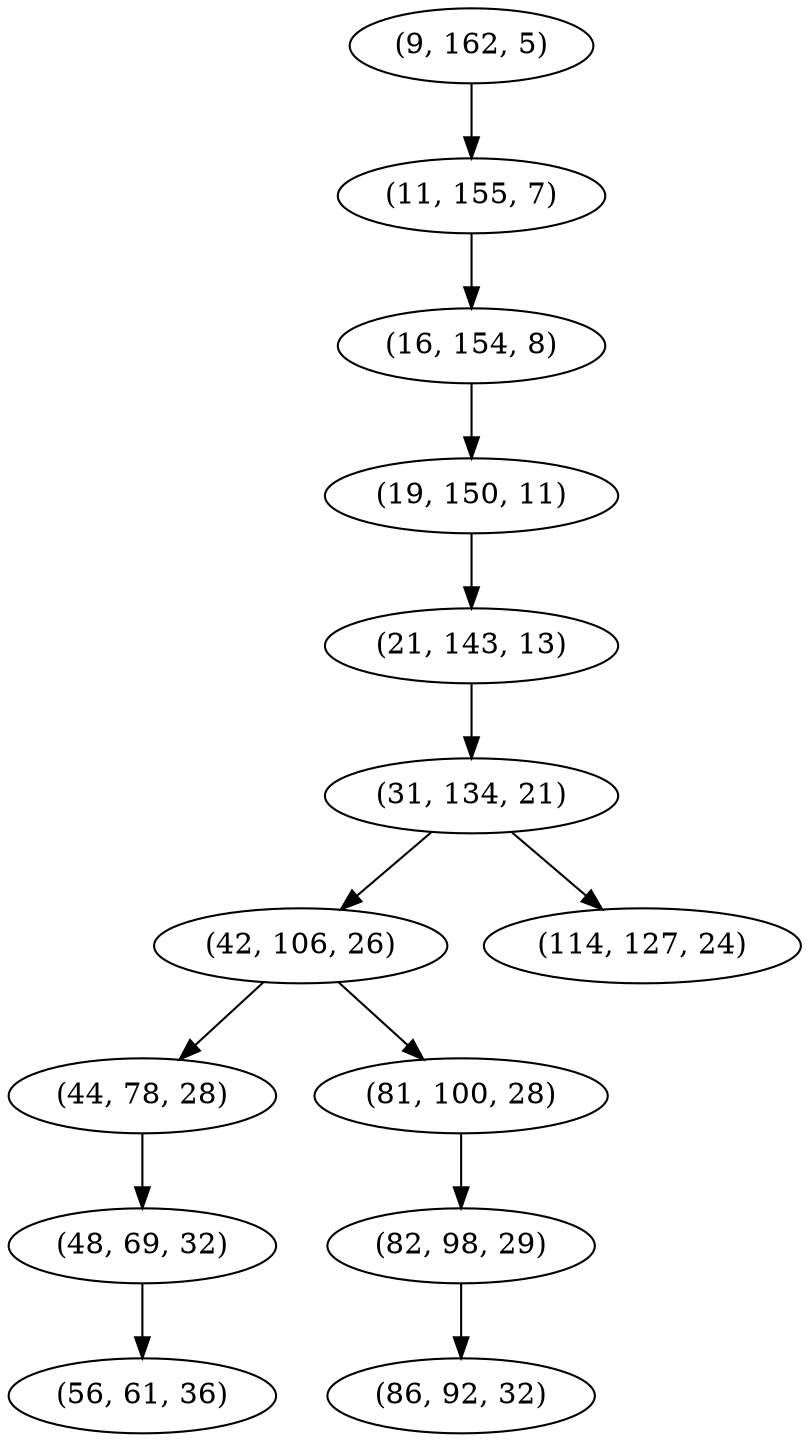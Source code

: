 digraph tree {
    "(9, 162, 5)";
    "(11, 155, 7)";
    "(16, 154, 8)";
    "(19, 150, 11)";
    "(21, 143, 13)";
    "(31, 134, 21)";
    "(42, 106, 26)";
    "(44, 78, 28)";
    "(48, 69, 32)";
    "(56, 61, 36)";
    "(81, 100, 28)";
    "(82, 98, 29)";
    "(86, 92, 32)";
    "(114, 127, 24)";
    "(9, 162, 5)" -> "(11, 155, 7)";
    "(11, 155, 7)" -> "(16, 154, 8)";
    "(16, 154, 8)" -> "(19, 150, 11)";
    "(19, 150, 11)" -> "(21, 143, 13)";
    "(21, 143, 13)" -> "(31, 134, 21)";
    "(31, 134, 21)" -> "(42, 106, 26)";
    "(31, 134, 21)" -> "(114, 127, 24)";
    "(42, 106, 26)" -> "(44, 78, 28)";
    "(42, 106, 26)" -> "(81, 100, 28)";
    "(44, 78, 28)" -> "(48, 69, 32)";
    "(48, 69, 32)" -> "(56, 61, 36)";
    "(81, 100, 28)" -> "(82, 98, 29)";
    "(82, 98, 29)" -> "(86, 92, 32)";
}
